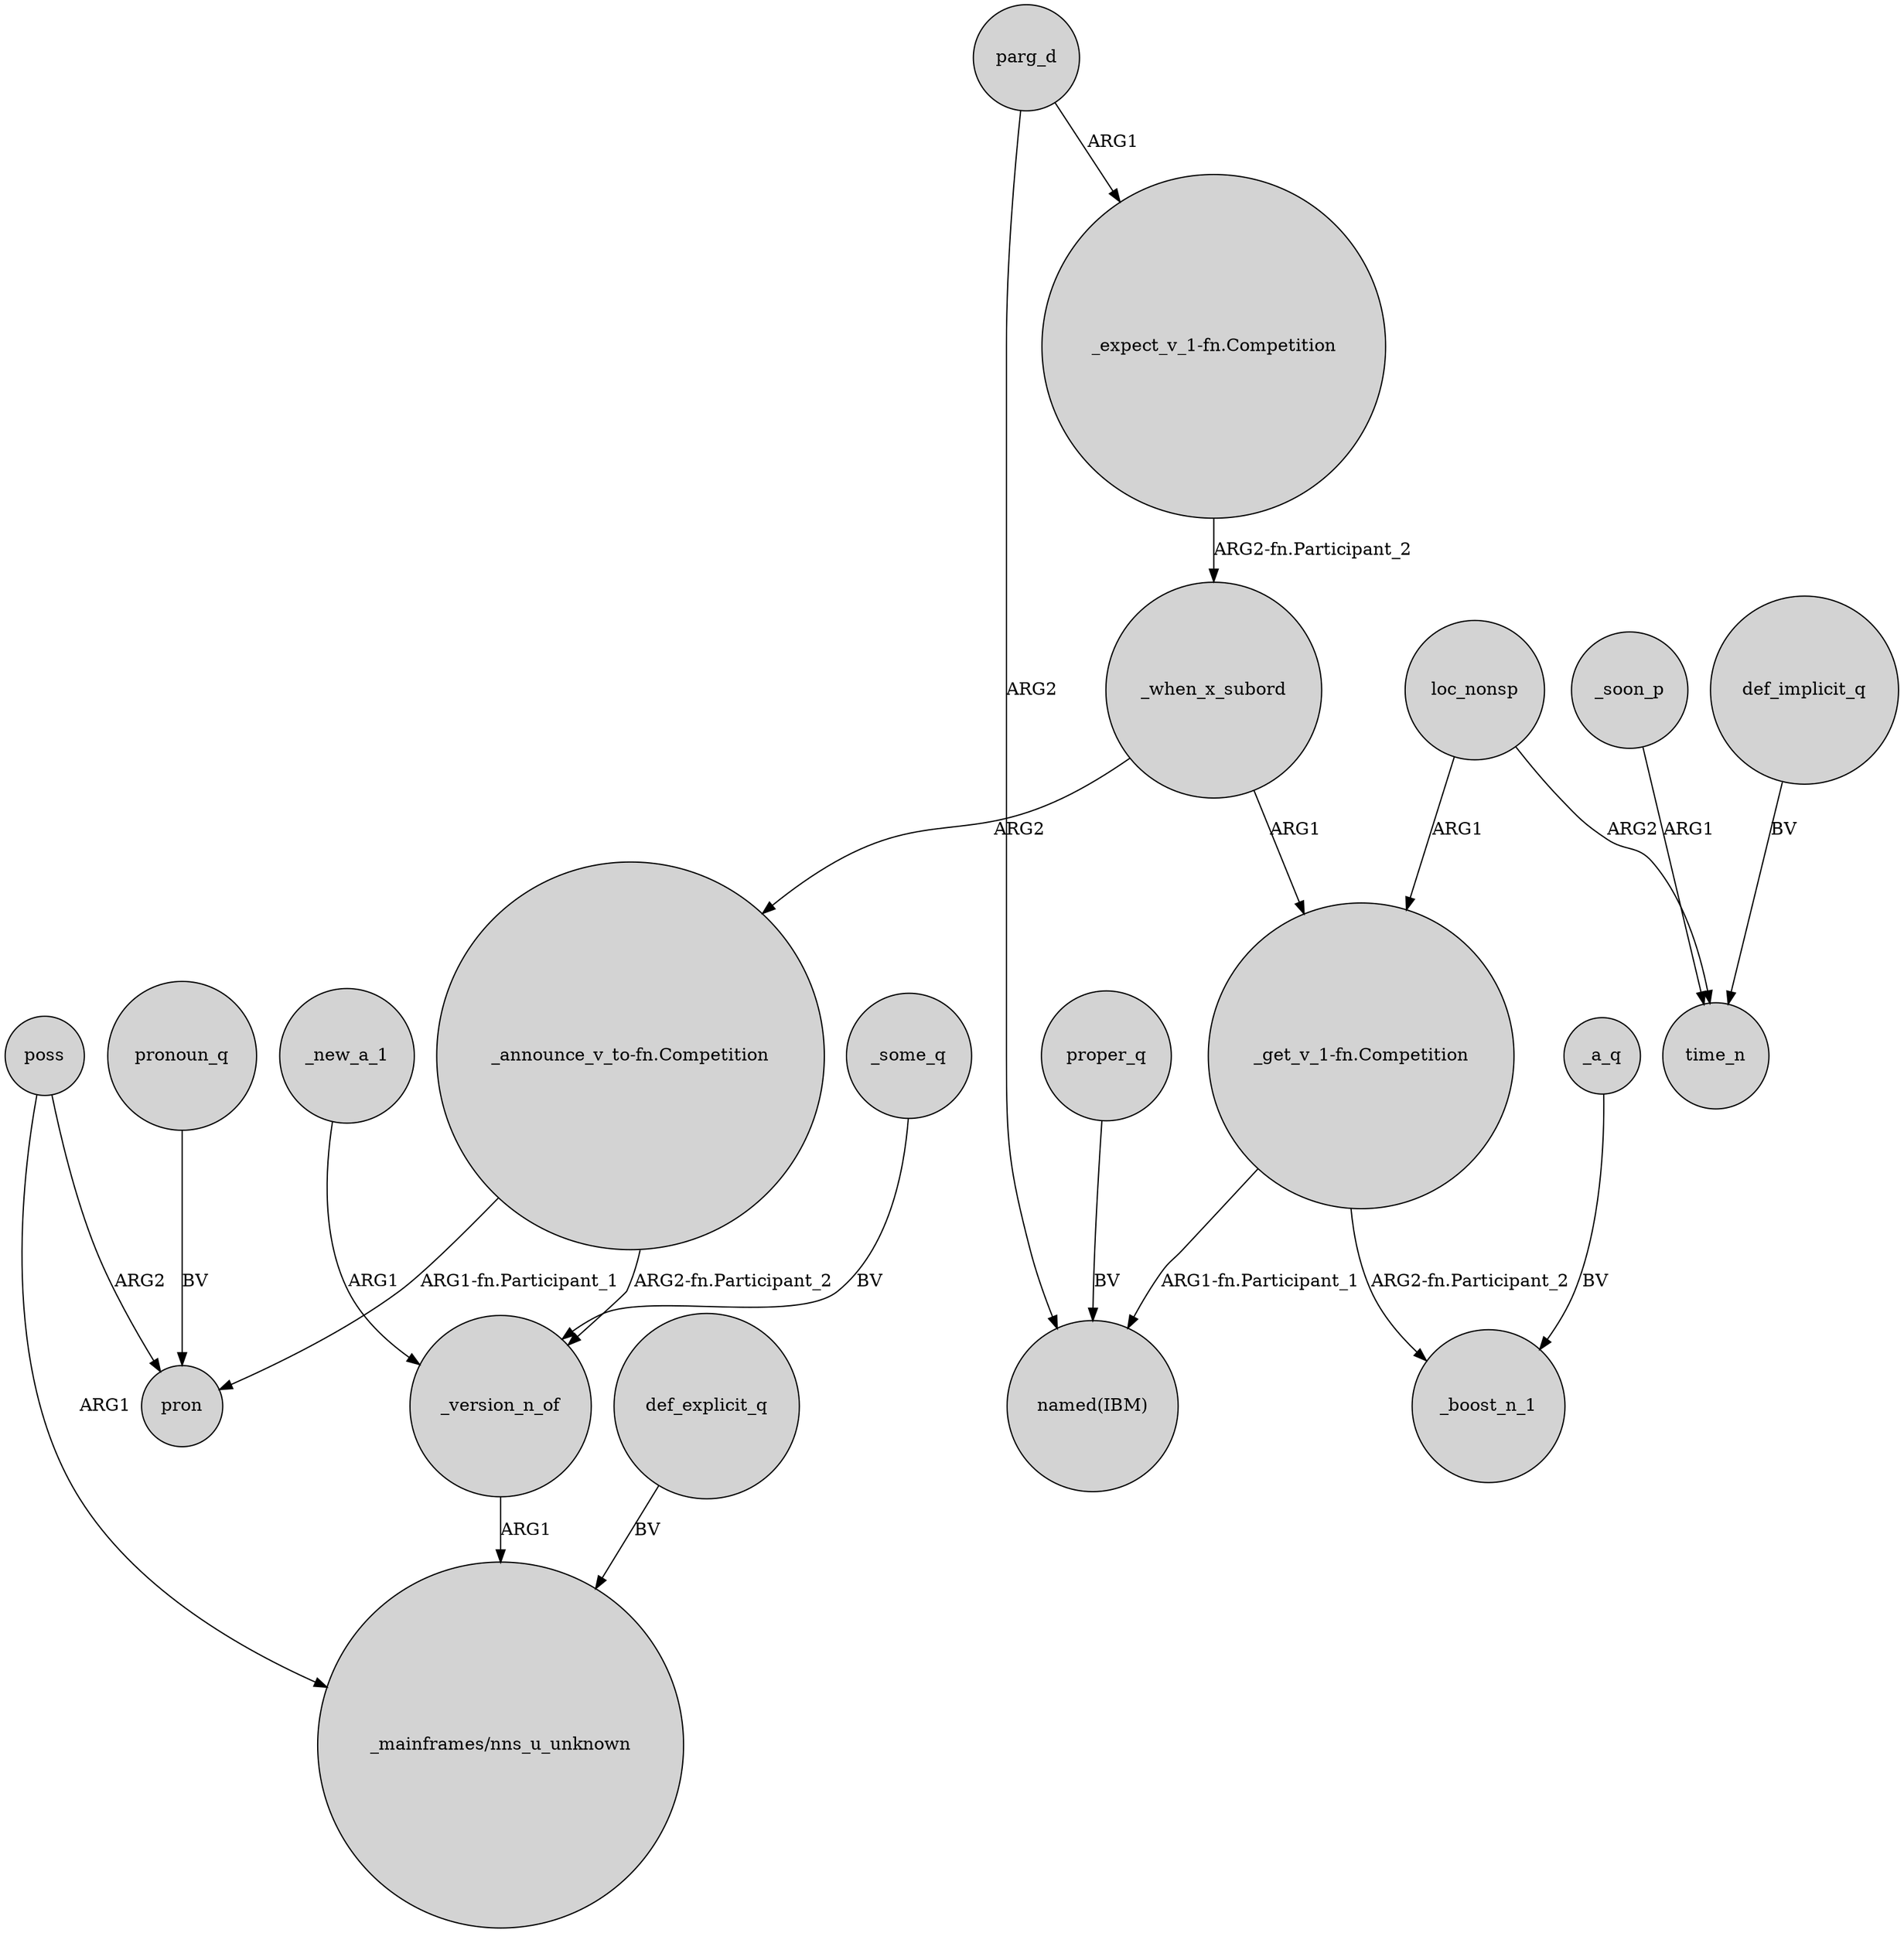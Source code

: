 digraph {
	node [shape=circle style=filled]
	"_announce_v_to-fn.Competition" -> pron [label="ARG1-fn.Participant_1"]
	loc_nonsp -> "_get_v_1-fn.Competition" [label=ARG1]
	proper_q -> "named(IBM)" [label=BV]
	poss -> "_mainframes/nns_u_unknown" [label=ARG1]
	_new_a_1 -> _version_n_of [label=ARG1]
	_some_q -> _version_n_of [label=BV]
	_when_x_subord -> "_announce_v_to-fn.Competition" [label=ARG2]
	pronoun_q -> pron [label=BV]
	poss -> pron [label=ARG2]
	_soon_p -> time_n [label=ARG1]
	parg_d -> "named(IBM)" [label=ARG2]
	_when_x_subord -> "_get_v_1-fn.Competition" [label=ARG1]
	_version_n_of -> "_mainframes/nns_u_unknown" [label=ARG1]
	parg_d -> "_expect_v_1-fn.Competition" [label=ARG1]
	def_explicit_q -> "_mainframes/nns_u_unknown" [label=BV]
	"_expect_v_1-fn.Competition" -> _when_x_subord [label="ARG2-fn.Participant_2"]
	"_announce_v_to-fn.Competition" -> _version_n_of [label="ARG2-fn.Participant_2"]
	loc_nonsp -> time_n [label=ARG2]
	"_get_v_1-fn.Competition" -> "named(IBM)" [label="ARG1-fn.Participant_1"]
	_a_q -> _boost_n_1 [label=BV]
	def_implicit_q -> time_n [label=BV]
	"_get_v_1-fn.Competition" -> _boost_n_1 [label="ARG2-fn.Participant_2"]
}
